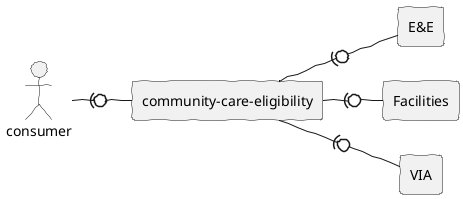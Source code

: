@startuml

skinparam handwritten true
skinparam monochrome true
left to right direction

actor consumer
rectangle "community-care-eligibility" as cce
rectangle "E&E" as ee
rectangle "Facilities" as fac
rectangle "VIA" as via

consumer -(0- cce
cce -(0- ee
cce -(0- fac
cce -(0- via

@enduml
